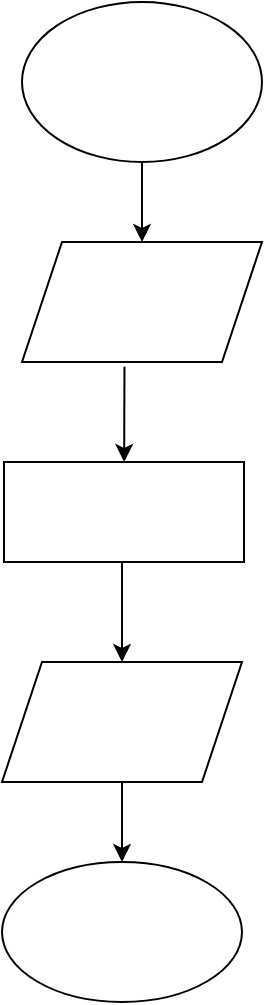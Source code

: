 <mxfile version="25.0.3">
  <diagram name="Page-1" id="pfsxATgsMlZGJ2EtdAta">
    <mxGraphModel dx="1008" dy="585" grid="1" gridSize="10" guides="1" tooltips="1" connect="1" arrows="1" fold="1" page="1" pageScale="1" pageWidth="850" pageHeight="1100" math="0" shadow="0">
      <root>
        <mxCell id="0" />
        <mxCell id="1" parent="0" />
        <mxCell id="moUUrllWGxn03yXDQdPL-1" value="" style="ellipse;whiteSpace=wrap;html=1;strokeColor=#000000;align=center;labelBackgroundColor=#000000;fontFamily=Verdana;fillStyle=auto;" vertex="1" parent="1">
          <mxGeometry x="350" y="50" width="120" height="80" as="geometry" />
        </mxCell>
        <mxCell id="moUUrllWGxn03yXDQdPL-3" value="" style="endArrow=classic;html=1;rounded=0;" edge="1" parent="1" target="moUUrllWGxn03yXDQdPL-4">
          <mxGeometry width="50" height="50" relative="1" as="geometry">
            <mxPoint x="410" y="130" as="sourcePoint" />
            <mxPoint x="410" y="200" as="targetPoint" />
            <Array as="points" />
          </mxGeometry>
        </mxCell>
        <mxCell id="moUUrllWGxn03yXDQdPL-4" value="" style="shape=parallelogram;perimeter=parallelogramPerimeter;whiteSpace=wrap;html=1;fixedSize=1;" vertex="1" parent="1">
          <mxGeometry x="350" y="170" width="120" height="60" as="geometry" />
        </mxCell>
        <mxCell id="moUUrllWGxn03yXDQdPL-5" value="" style="endArrow=classic;html=1;rounded=0;exitX=0.427;exitY=1.04;exitDx=0;exitDy=0;exitPerimeter=0;" edge="1" parent="1" source="moUUrllWGxn03yXDQdPL-4" target="moUUrllWGxn03yXDQdPL-8">
          <mxGeometry width="50" height="50" relative="1" as="geometry">
            <mxPoint x="400" y="240" as="sourcePoint" />
            <mxPoint x="401" y="280" as="targetPoint" />
          </mxGeometry>
        </mxCell>
        <mxCell id="moUUrllWGxn03yXDQdPL-8" value="" style="rounded=0;whiteSpace=wrap;html=1;" vertex="1" parent="1">
          <mxGeometry x="341" y="280" width="120" height="50" as="geometry" />
        </mxCell>
        <mxCell id="moUUrllWGxn03yXDQdPL-9" value="" style="endArrow=classic;html=1;rounded=0;" edge="1" parent="1" target="moUUrllWGxn03yXDQdPL-10">
          <mxGeometry width="50" height="50" relative="1" as="geometry">
            <mxPoint x="400" y="330" as="sourcePoint" />
            <mxPoint x="400" y="380" as="targetPoint" />
          </mxGeometry>
        </mxCell>
        <mxCell id="moUUrllWGxn03yXDQdPL-10" value="" style="shape=parallelogram;perimeter=parallelogramPerimeter;whiteSpace=wrap;html=1;fixedSize=1;" vertex="1" parent="1">
          <mxGeometry x="340" y="380" width="120" height="60" as="geometry" />
        </mxCell>
        <mxCell id="moUUrllWGxn03yXDQdPL-11" value="" style="endArrow=classic;html=1;rounded=0;exitX=0.5;exitY=1;exitDx=0;exitDy=0;" edge="1" parent="1" source="moUUrllWGxn03yXDQdPL-10" target="moUUrllWGxn03yXDQdPL-12">
          <mxGeometry width="50" height="50" relative="1" as="geometry">
            <mxPoint x="400" y="330" as="sourcePoint" />
            <mxPoint x="400" y="490" as="targetPoint" />
          </mxGeometry>
        </mxCell>
        <mxCell id="moUUrllWGxn03yXDQdPL-12" value="" style="ellipse;whiteSpace=wrap;html=1;" vertex="1" parent="1">
          <mxGeometry x="340" y="480" width="120" height="70" as="geometry" />
        </mxCell>
      </root>
    </mxGraphModel>
  </diagram>
</mxfile>
